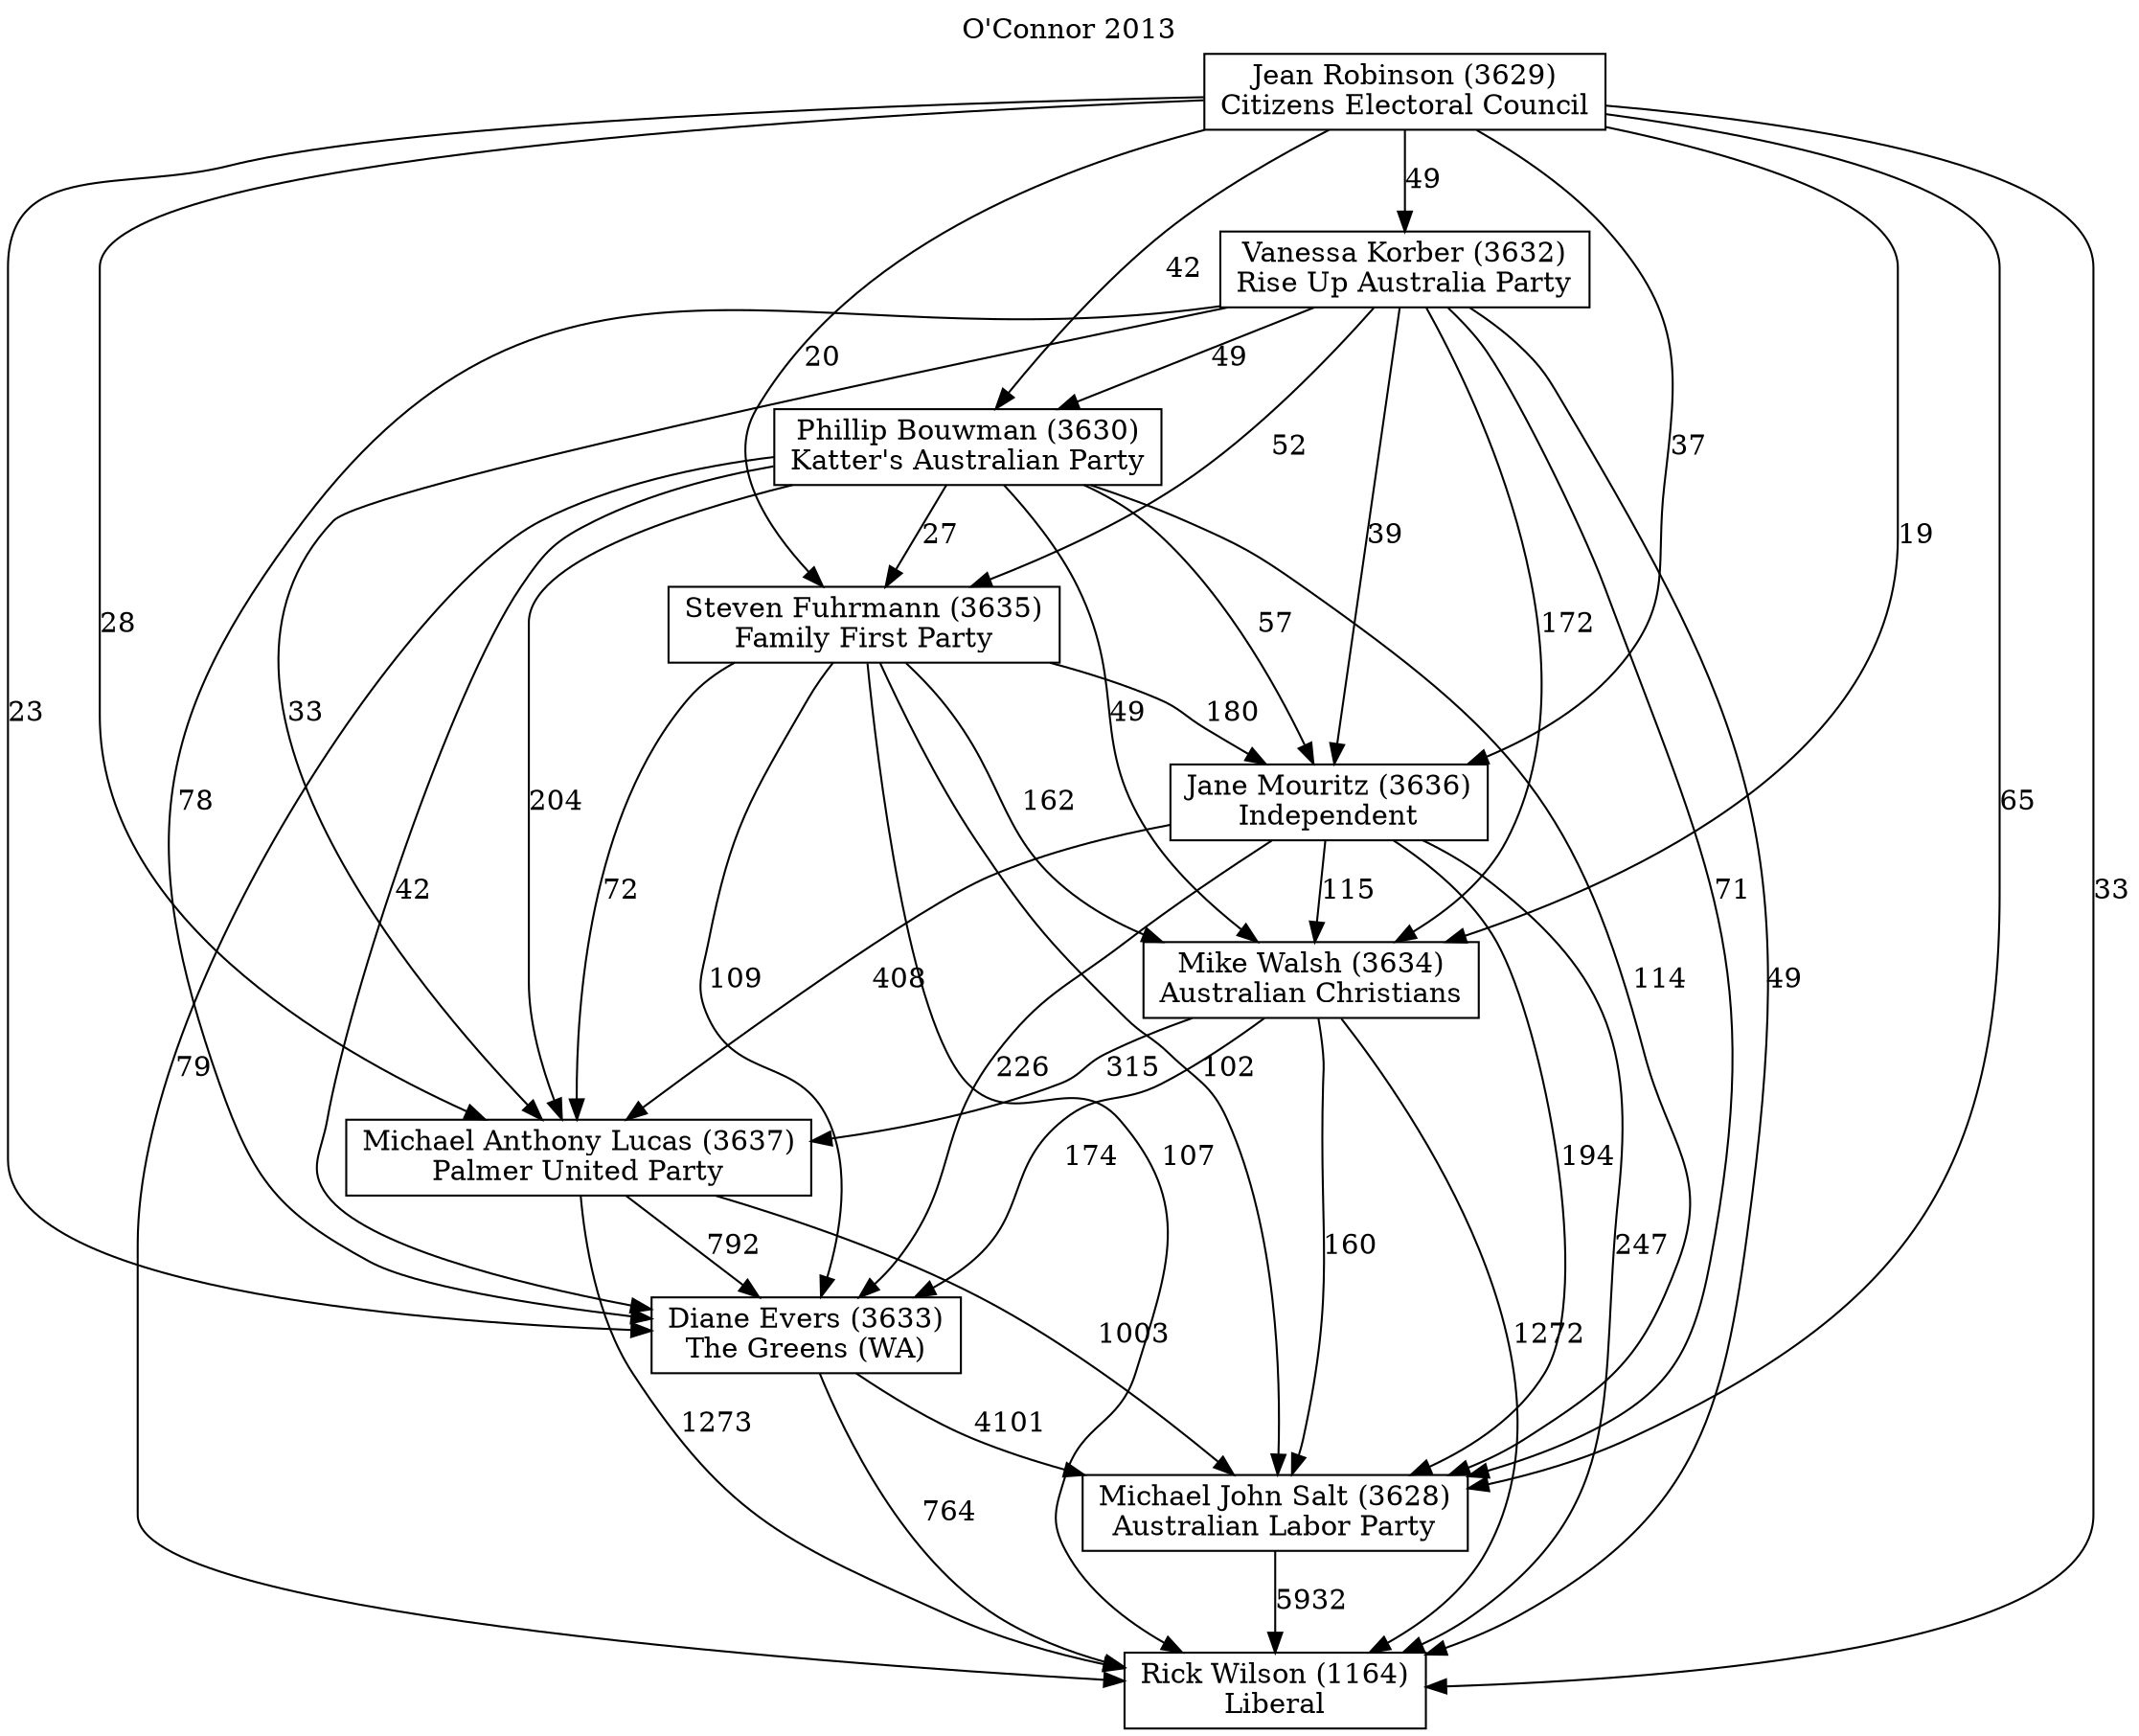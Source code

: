 // House preference flow
digraph "Rick Wilson (1164)_O'Connor_2013" {
	graph [label="O'Connor 2013" labelloc=t mclimit=2]
	node [shape=box]
	"Rick Wilson (1164)" [label="Rick Wilson (1164)
Liberal"]
	"Michael John Salt (3628)" [label="Michael John Salt (3628)
Australian Labor Party"]
	"Diane Evers (3633)" [label="Diane Evers (3633)
The Greens (WA)"]
	"Michael Anthony Lucas (3637)" [label="Michael Anthony Lucas (3637)
Palmer United Party"]
	"Mike Walsh (3634)" [label="Mike Walsh (3634)
Australian Christians"]
	"Jane Mouritz (3636)" [label="Jane Mouritz (3636)
Independent"]
	"Steven Fuhrmann (3635)" [label="Steven Fuhrmann (3635)
Family First Party"]
	"Phillip Bouwman (3630)" [label="Phillip Bouwman (3630)
Katter's Australian Party"]
	"Vanessa Korber (3632)" [label="Vanessa Korber (3632)
Rise Up Australia Party"]
	"Jean Robinson (3629)" [label="Jean Robinson (3629)
Citizens Electoral Council"]
	"Michael John Salt (3628)" -> "Rick Wilson (1164)" [label=5932]
	"Diane Evers (3633)" -> "Michael John Salt (3628)" [label=4101]
	"Michael Anthony Lucas (3637)" -> "Diane Evers (3633)" [label=792]
	"Mike Walsh (3634)" -> "Michael Anthony Lucas (3637)" [label=315]
	"Jane Mouritz (3636)" -> "Mike Walsh (3634)" [label=115]
	"Steven Fuhrmann (3635)" -> "Jane Mouritz (3636)" [label=180]
	"Phillip Bouwman (3630)" -> "Steven Fuhrmann (3635)" [label=27]
	"Vanessa Korber (3632)" -> "Phillip Bouwman (3630)" [label=49]
	"Jean Robinson (3629)" -> "Vanessa Korber (3632)" [label=49]
	"Diane Evers (3633)" -> "Rick Wilson (1164)" [label=764]
	"Michael Anthony Lucas (3637)" -> "Rick Wilson (1164)" [label=1273]
	"Mike Walsh (3634)" -> "Rick Wilson (1164)" [label=1272]
	"Jane Mouritz (3636)" -> "Rick Wilson (1164)" [label=247]
	"Steven Fuhrmann (3635)" -> "Rick Wilson (1164)" [label=107]
	"Phillip Bouwman (3630)" -> "Rick Wilson (1164)" [label=79]
	"Vanessa Korber (3632)" -> "Rick Wilson (1164)" [label=49]
	"Jean Robinson (3629)" -> "Rick Wilson (1164)" [label=33]
	"Jean Robinson (3629)" -> "Phillip Bouwman (3630)" [label=42]
	"Vanessa Korber (3632)" -> "Steven Fuhrmann (3635)" [label=52]
	"Jean Robinson (3629)" -> "Steven Fuhrmann (3635)" [label=20]
	"Phillip Bouwman (3630)" -> "Jane Mouritz (3636)" [label=57]
	"Vanessa Korber (3632)" -> "Jane Mouritz (3636)" [label=39]
	"Jean Robinson (3629)" -> "Jane Mouritz (3636)" [label=37]
	"Steven Fuhrmann (3635)" -> "Mike Walsh (3634)" [label=162]
	"Phillip Bouwman (3630)" -> "Mike Walsh (3634)" [label=49]
	"Vanessa Korber (3632)" -> "Mike Walsh (3634)" [label=172]
	"Jean Robinson (3629)" -> "Mike Walsh (3634)" [label=19]
	"Jane Mouritz (3636)" -> "Michael Anthony Lucas (3637)" [label=408]
	"Steven Fuhrmann (3635)" -> "Michael Anthony Lucas (3637)" [label=72]
	"Phillip Bouwman (3630)" -> "Michael Anthony Lucas (3637)" [label=204]
	"Vanessa Korber (3632)" -> "Michael Anthony Lucas (3637)" [label=33]
	"Jean Robinson (3629)" -> "Michael Anthony Lucas (3637)" [label=28]
	"Mike Walsh (3634)" -> "Diane Evers (3633)" [label=174]
	"Jane Mouritz (3636)" -> "Diane Evers (3633)" [label=226]
	"Steven Fuhrmann (3635)" -> "Diane Evers (3633)" [label=109]
	"Phillip Bouwman (3630)" -> "Diane Evers (3633)" [label=42]
	"Vanessa Korber (3632)" -> "Diane Evers (3633)" [label=78]
	"Jean Robinson (3629)" -> "Diane Evers (3633)" [label=23]
	"Michael Anthony Lucas (3637)" -> "Michael John Salt (3628)" [label=1003]
	"Mike Walsh (3634)" -> "Michael John Salt (3628)" [label=160]
	"Jane Mouritz (3636)" -> "Michael John Salt (3628)" [label=194]
	"Steven Fuhrmann (3635)" -> "Michael John Salt (3628)" [label=102]
	"Phillip Bouwman (3630)" -> "Michael John Salt (3628)" [label=114]
	"Vanessa Korber (3632)" -> "Michael John Salt (3628)" [label=71]
	"Jean Robinson (3629)" -> "Michael John Salt (3628)" [label=65]
}
